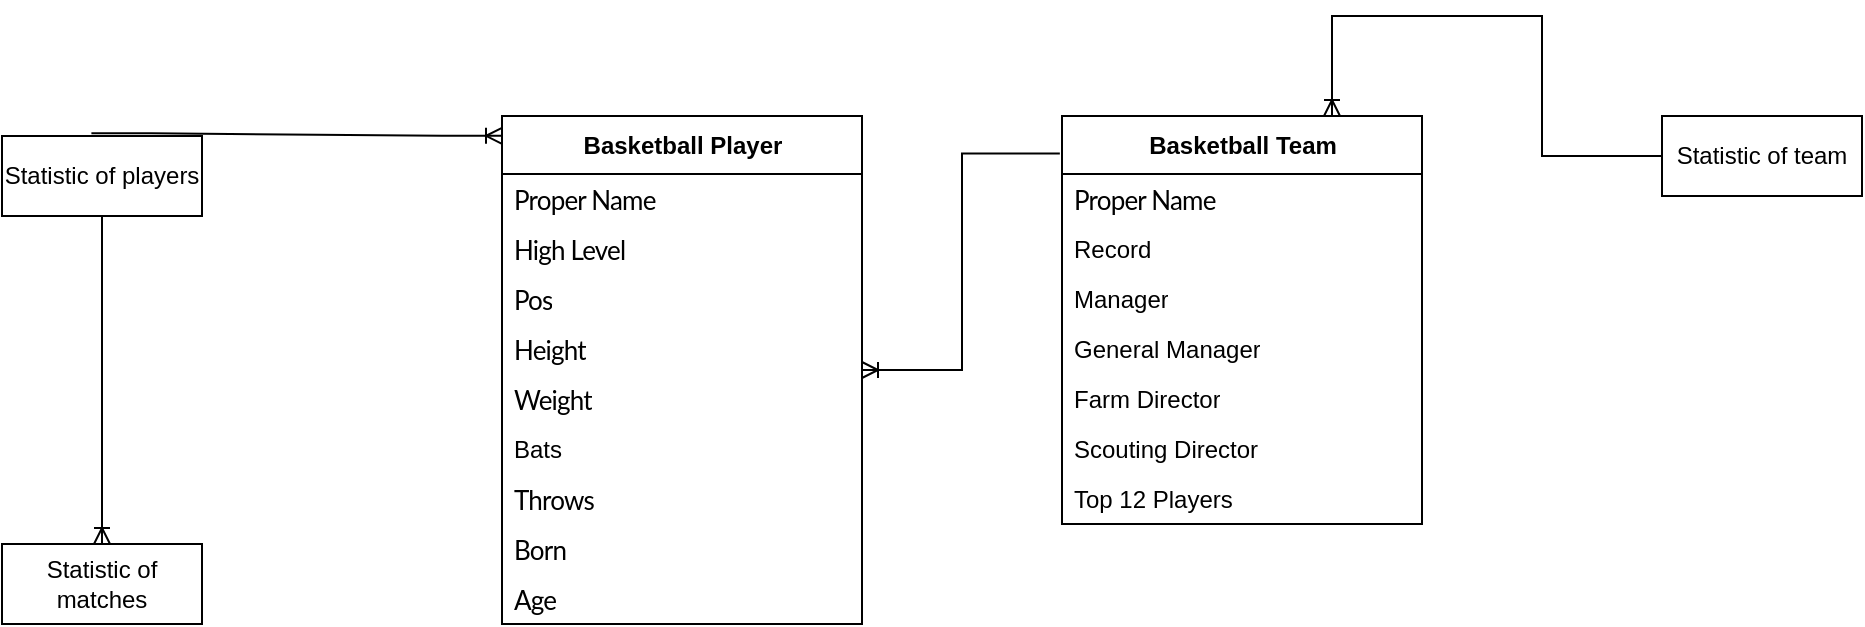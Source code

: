<mxfile version="17.4.5" type="device"><diagram id="Kg3alO2JiFtG-ygVj5f7" name="Page-1"><mxGraphModel dx="2012" dy="658" grid="1" gridSize="10" guides="1" tooltips="1" connect="1" arrows="1" fold="1" page="1" pageScale="1" pageWidth="827" pageHeight="1169" math="0" shadow="0"><root><mxCell id="0"/><mxCell id="1" parent="0"/><mxCell id="pXHwKqjTBpk4UqRzjR2_-15" value="Basketball Player" style="swimlane;fontStyle=1;align=center;verticalAlign=middle;childLayout=stackLayout;horizontal=1;startSize=29;horizontalStack=0;resizeParent=1;resizeParentMax=0;resizeLast=0;collapsible=0;marginBottom=0;html=1;" parent="1" vertex="1"><mxGeometry x="20" y="90" width="180" height="254" as="geometry"/></mxCell><mxCell id="pXHwKqjTBpk4UqRzjR2_-21" value="&lt;span style=&quot;font-family: &amp;#34;lato&amp;#34; , sans-serif ; font-size: 13px ; letter-spacing: -0.4px ; text-align: center ; text-transform: capitalize ; background-color: rgb(255 , 255 , 255)&quot;&gt;Proper Name&lt;/span&gt;" style="text;html=1;strokeColor=none;fillColor=none;align=left;verticalAlign=middle;spacingLeft=4;spacingRight=4;overflow=hidden;rotatable=0;points=[[0,0.5],[1,0.5]];portConstraint=eastwest;" parent="pXHwKqjTBpk4UqRzjR2_-15" vertex="1"><mxGeometry y="29" width="180" height="25" as="geometry"/></mxCell><mxCell id="pXHwKqjTBpk4UqRzjR2_-19" value="&lt;span style=&quot;font-family: &amp;#34;lato&amp;#34; , sans-serif ; letter-spacing: -0.4px ; text-transform: capitalize ; background-color: rgb(255 , 255 , 255)&quot;&gt;&lt;font style=&quot;font-size: 13px&quot;&gt;High Level&lt;/font&gt;&lt;/span&gt;" style="text;html=1;strokeColor=none;fillColor=none;align=left;verticalAlign=middle;spacingLeft=4;spacingRight=4;overflow=hidden;rotatable=0;points=[[0,0.5],[1,0.5]];portConstraint=eastwest;" parent="pXHwKqjTBpk4UqRzjR2_-15" vertex="1"><mxGeometry y="54" width="180" height="25" as="geometry"/></mxCell><mxCell id="pXHwKqjTBpk4UqRzjR2_-20" value="&lt;div style=&quot;text-align: center&quot;&gt;&lt;span style=&quot;font-size: 13px ; letter-spacing: -0.4px ; text-transform: capitalize&quot;&gt;&lt;font face=&quot;lato, sans-serif&quot;&gt;Pos&lt;/font&gt;&lt;/span&gt;&lt;/div&gt;" style="text;html=1;strokeColor=none;fillColor=none;align=left;verticalAlign=middle;spacingLeft=4;spacingRight=4;overflow=hidden;rotatable=0;points=[[0,0.5],[1,0.5]];portConstraint=eastwest;" parent="pXHwKqjTBpk4UqRzjR2_-15" vertex="1"><mxGeometry y="79" width="180" height="25" as="geometry"/></mxCell><mxCell id="pXHwKqjTBpk4UqRzjR2_-18" value="&lt;div style=&quot;text-align: center&quot;&gt;&lt;span style=&quot;font-size: 13px ; letter-spacing: -0.4px ; text-transform: capitalize&quot;&gt;&lt;font face=&quot;lato, sans-serif&quot;&gt;Height&lt;/font&gt;&lt;/span&gt;&lt;/div&gt;" style="text;html=1;strokeColor=none;fillColor=none;align=left;verticalAlign=middle;spacingLeft=4;spacingRight=4;overflow=hidden;rotatable=0;points=[[0,0.5],[1,0.5]];portConstraint=eastwest;" parent="pXHwKqjTBpk4UqRzjR2_-15" vertex="1"><mxGeometry y="104" width="180" height="25" as="geometry"/></mxCell><mxCell id="pXHwKqjTBpk4UqRzjR2_-23" value="&lt;div style=&quot;text-align: center&quot;&gt;&lt;span style=&quot;font-size: 13px ; letter-spacing: -0.4px ; text-transform: capitalize&quot;&gt;&lt;font face=&quot;lato, sans-serif&quot;&gt;Weight&lt;/font&gt;&lt;/span&gt;&lt;/div&gt;" style="text;html=1;strokeColor=none;fillColor=none;align=left;verticalAlign=middle;spacingLeft=4;spacingRight=4;overflow=hidden;rotatable=0;points=[[0,0.5],[1,0.5]];portConstraint=eastwest;" parent="pXHwKqjTBpk4UqRzjR2_-15" vertex="1"><mxGeometry y="129" width="180" height="25" as="geometry"/></mxCell><mxCell id="pXHwKqjTBpk4UqRzjR2_-25" value="&lt;div style=&quot;text-align: center&quot;&gt;&lt;div&gt;&lt;span&gt;Bats&lt;/span&gt;&lt;br&gt;&lt;/div&gt;&lt;/div&gt;" style="text;html=1;strokeColor=none;fillColor=none;align=left;verticalAlign=middle;spacingLeft=4;spacingRight=4;overflow=hidden;rotatable=0;points=[[0,0.5],[1,0.5]];portConstraint=eastwest;" parent="pXHwKqjTBpk4UqRzjR2_-15" vertex="1"><mxGeometry y="154" width="180" height="25" as="geometry"/></mxCell><mxCell id="pXHwKqjTBpk4UqRzjR2_-24" value="&lt;div style=&quot;text-align: center&quot;&gt;&lt;font face=&quot;lato, sans-serif&quot;&gt;&lt;span style=&quot;font-size: 13px ; letter-spacing: -0.4px ; text-transform: capitalize&quot;&gt;Throws&lt;/span&gt;&lt;/font&gt;&lt;br&gt;&lt;/div&gt;" style="text;html=1;strokeColor=none;fillColor=none;align=left;verticalAlign=middle;spacingLeft=4;spacingRight=4;overflow=hidden;rotatable=0;points=[[0,0.5],[1,0.5]];portConstraint=eastwest;" parent="pXHwKqjTBpk4UqRzjR2_-15" vertex="1"><mxGeometry y="179" width="180" height="25" as="geometry"/></mxCell><mxCell id="pXHwKqjTBpk4UqRzjR2_-22" value="&lt;div style=&quot;text-align: center&quot;&gt;&lt;font face=&quot;lato, sans-serif&quot;&gt;&lt;span style=&quot;font-size: 13px ; letter-spacing: -0.4px ; text-transform: capitalize&quot;&gt;Born&lt;/span&gt;&lt;/font&gt;&lt;br&gt;&lt;/div&gt;" style="text;html=1;strokeColor=none;fillColor=none;align=left;verticalAlign=middle;spacingLeft=4;spacingRight=4;overflow=hidden;rotatable=0;points=[[0,0.5],[1,0.5]];portConstraint=eastwest;" parent="pXHwKqjTBpk4UqRzjR2_-15" vertex="1"><mxGeometry y="204" width="180" height="25" as="geometry"/></mxCell><mxCell id="pXHwKqjTBpk4UqRzjR2_-17" value="&lt;div style=&quot;text-align: center&quot;&gt;&lt;font face=&quot;lato, sans-serif&quot;&gt;&lt;span style=&quot;font-size: 13px ; letter-spacing: -0.4px ; text-transform: capitalize&quot;&gt;Age&lt;/span&gt;&lt;/font&gt;&lt;br&gt;&lt;/div&gt;" style="text;html=1;strokeColor=none;fillColor=none;align=left;verticalAlign=middle;spacingLeft=4;spacingRight=4;overflow=hidden;rotatable=0;points=[[0,0.5],[1,0.5]];portConstraint=eastwest;" parent="pXHwKqjTBpk4UqRzjR2_-15" vertex="1"><mxGeometry y="229" width="180" height="25" as="geometry"/></mxCell><mxCell id="pXHwKqjTBpk4UqRzjR2_-29" value="Basketball Team" style="swimlane;fontStyle=1;align=center;verticalAlign=middle;childLayout=stackLayout;horizontal=1;startSize=29;horizontalStack=0;resizeParent=1;resizeParentMax=0;resizeLast=0;collapsible=0;marginBottom=0;html=1;" parent="1" vertex="1"><mxGeometry x="300" y="90" width="180" height="204" as="geometry"/></mxCell><mxCell id="pXHwKqjTBpk4UqRzjR2_-30" value="&lt;span style=&quot;font-family: &amp;#34;lato&amp;#34; , sans-serif ; font-size: 13px ; letter-spacing: -0.4px ; text-align: center ; text-transform: capitalize ; background-color: rgb(255 , 255 , 255)&quot;&gt;Proper Name&lt;/span&gt;" style="text;html=1;strokeColor=none;fillColor=none;align=left;verticalAlign=middle;spacingLeft=4;spacingRight=4;overflow=hidden;rotatable=0;points=[[0,0.5],[1,0.5]];portConstraint=eastwest;" parent="pXHwKqjTBpk4UqRzjR2_-29" vertex="1"><mxGeometry y="29" width="180" height="25" as="geometry"/></mxCell><mxCell id="pXHwKqjTBpk4UqRzjR2_-32" value="Record" style="text;html=1;strokeColor=none;fillColor=none;align=left;verticalAlign=middle;spacingLeft=4;spacingRight=4;overflow=hidden;rotatable=0;points=[[0,0.5],[1,0.5]];portConstraint=eastwest;" parent="pXHwKqjTBpk4UqRzjR2_-29" vertex="1"><mxGeometry y="54" width="180" height="25" as="geometry"/></mxCell><mxCell id="pXHwKqjTBpk4UqRzjR2_-33" value="Manager" style="text;html=1;strokeColor=none;fillColor=none;align=left;verticalAlign=middle;spacingLeft=4;spacingRight=4;overflow=hidden;rotatable=0;points=[[0,0.5],[1,0.5]];portConstraint=eastwest;" parent="pXHwKqjTBpk4UqRzjR2_-29" vertex="1"><mxGeometry y="79" width="180" height="25" as="geometry"/></mxCell><mxCell id="pXHwKqjTBpk4UqRzjR2_-34" value="General Manager" style="text;html=1;strokeColor=none;fillColor=none;align=left;verticalAlign=middle;spacingLeft=4;spacingRight=4;overflow=hidden;rotatable=0;points=[[0,0.5],[1,0.5]];portConstraint=eastwest;" parent="pXHwKqjTBpk4UqRzjR2_-29" vertex="1"><mxGeometry y="104" width="180" height="25" as="geometry"/></mxCell><mxCell id="pXHwKqjTBpk4UqRzjR2_-35" value="Farm Director" style="text;html=1;strokeColor=none;fillColor=none;align=left;verticalAlign=middle;spacingLeft=4;spacingRight=4;overflow=hidden;rotatable=0;points=[[0,0.5],[1,0.5]];portConstraint=eastwest;" parent="pXHwKqjTBpk4UqRzjR2_-29" vertex="1"><mxGeometry y="129" width="180" height="25" as="geometry"/></mxCell><mxCell id="pXHwKqjTBpk4UqRzjR2_-36" value="Scouting Director" style="text;html=1;strokeColor=none;fillColor=none;align=left;verticalAlign=middle;spacingLeft=4;spacingRight=4;overflow=hidden;rotatable=0;points=[[0,0.5],[1,0.5]];portConstraint=eastwest;" parent="pXHwKqjTBpk4UqRzjR2_-29" vertex="1"><mxGeometry y="154" width="180" height="25" as="geometry"/></mxCell><mxCell id="pXHwKqjTBpk4UqRzjR2_-37" value="Top 12 Players" style="text;html=1;strokeColor=none;fillColor=none;align=left;verticalAlign=middle;spacingLeft=4;spacingRight=4;overflow=hidden;rotatable=0;points=[[0,0.5],[1,0.5]];portConstraint=eastwest;" parent="pXHwKqjTBpk4UqRzjR2_-29" vertex="1"><mxGeometry y="179" width="180" height="25" as="geometry"/></mxCell><mxCell id="VP1nNS2AIu20jHBWI8Uw-32" value="Statistic of players" style="rounded=0;whiteSpace=wrap;html=1;" parent="1" vertex="1"><mxGeometry x="-230" y="100" width="100" height="40" as="geometry"/></mxCell><mxCell id="VP1nNS2AIu20jHBWI8Uw-33" value="" style="edgeStyle=entityRelationEdgeStyle;fontSize=12;html=1;endArrow=ERoneToMany;rounded=0;entryX=0;entryY=0.039;entryDx=0;entryDy=0;entryPerimeter=0;exitX=0.447;exitY=-0.033;exitDx=0;exitDy=0;exitPerimeter=0;" parent="1" source="VP1nNS2AIu20jHBWI8Uw-32" target="pXHwKqjTBpk4UqRzjR2_-15" edge="1"><mxGeometry width="100" height="100" relative="1" as="geometry"><mxPoint x="-10" y="470" as="sourcePoint"/><mxPoint y="400" as="targetPoint"/></mxGeometry></mxCell><mxCell id="VP1nNS2AIu20jHBWI8Uw-36" value="Statistic of team&lt;br&gt;" style="rounded=0;whiteSpace=wrap;html=1;" parent="1" vertex="1"><mxGeometry x="600" y="90" width="100" height="40" as="geometry"/></mxCell><mxCell id="VP1nNS2AIu20jHBWI8Uw-37" value="" style="edgeStyle=orthogonalEdgeStyle;fontSize=12;html=1;endArrow=ERoneToMany;rounded=0;exitX=0;exitY=0.5;exitDx=0;exitDy=0;entryX=0.75;entryY=0;entryDx=0;entryDy=0;" parent="1" source="VP1nNS2AIu20jHBWI8Uw-36" target="pXHwKqjTBpk4UqRzjR2_-29" edge="1"><mxGeometry width="100" height="100" relative="1" as="geometry"><mxPoint x="580" y="100.0" as="sourcePoint"/><mxPoint x="510" y="110" as="targetPoint"/><Array as="points"><mxPoint x="540" y="110"/><mxPoint x="540" y="40"/><mxPoint x="435" y="40"/></Array></mxGeometry></mxCell><mxCell id="VP1nNS2AIu20jHBWI8Uw-40" value="" style="edgeStyle=orthogonalEdgeStyle;fontSize=12;html=1;endArrow=ERoneToMany;rounded=0;exitX=-0.006;exitY=0.092;exitDx=0;exitDy=0;exitPerimeter=0;" parent="1" source="pXHwKqjTBpk4UqRzjR2_-29" target="pXHwKqjTBpk4UqRzjR2_-15" edge="1"><mxGeometry width="100" height="100" relative="1" as="geometry"><mxPoint x="240" y="490" as="sourcePoint"/><mxPoint x="230" y="390" as="targetPoint"/></mxGeometry></mxCell><mxCell id="TpOSOFcpoHMayHqEh-j9-2" value="Statistic of matches" style="rounded=0;whiteSpace=wrap;html=1;" vertex="1" parent="1"><mxGeometry x="-230" y="304" width="100" height="40" as="geometry"/></mxCell><mxCell id="TpOSOFcpoHMayHqEh-j9-3" value="" style="edgeStyle=orthogonalEdgeStyle;fontSize=12;html=1;endArrow=ERoneToMany;rounded=0;exitX=0.5;exitY=1;exitDx=0;exitDy=0;" edge="1" parent="1" source="VP1nNS2AIu20jHBWI8Uw-32" target="TpOSOFcpoHMayHqEh-j9-2"><mxGeometry width="100" height="100" relative="1" as="geometry"><mxPoint x="-130" y="510" as="sourcePoint"/><mxPoint x="-170" y="280" as="targetPoint"/></mxGeometry></mxCell></root></mxGraphModel></diagram></mxfile>